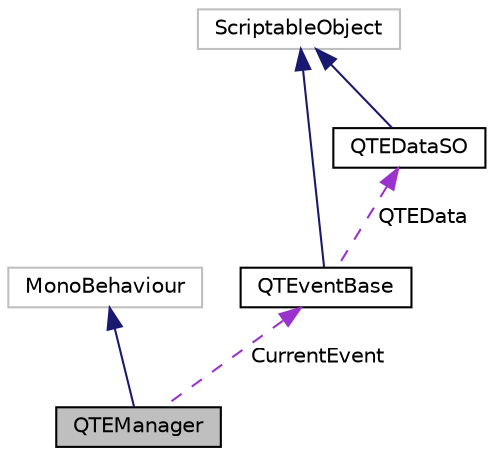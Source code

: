 digraph "QTEManager"
{
 // LATEX_PDF_SIZE
  edge [fontname="Helvetica",fontsize="10",labelfontname="Helvetica",labelfontsize="10"];
  node [fontname="Helvetica",fontsize="10",shape=record];
  Node1 [label="QTEManager",height=0.2,width=0.4,color="black", fillcolor="grey75", style="filled", fontcolor="black",tooltip=" "];
  Node2 -> Node1 [dir="back",color="midnightblue",fontsize="10",style="solid",fontname="Helvetica"];
  Node2 [label="MonoBehaviour",height=0.2,width=0.4,color="grey75", fillcolor="white", style="filled",tooltip=" "];
  Node3 -> Node1 [dir="back",color="darkorchid3",fontsize="10",style="dashed",label=" CurrentEvent" ,fontname="Helvetica"];
  Node3 [label="QTEventBase",height=0.2,width=0.4,color="black", fillcolor="white", style="filled",URL="$classQTEventBase.html",tooltip=" "];
  Node4 -> Node3 [dir="back",color="midnightblue",fontsize="10",style="solid",fontname="Helvetica"];
  Node4 [label="ScriptableObject",height=0.2,width=0.4,color="grey75", fillcolor="white", style="filled",tooltip=" "];
  Node5 -> Node3 [dir="back",color="darkorchid3",fontsize="10",style="dashed",label=" QTEData" ,fontname="Helvetica"];
  Node5 [label="QTEDataSO",height=0.2,width=0.4,color="black", fillcolor="white", style="filled",URL="$classQTEDataSO.html",tooltip="Scriptable object containing data about the QuickTime Event such as name, dsc, delay,..."];
  Node4 -> Node5 [dir="back",color="midnightblue",fontsize="10",style="solid",fontname="Helvetica"];
}
